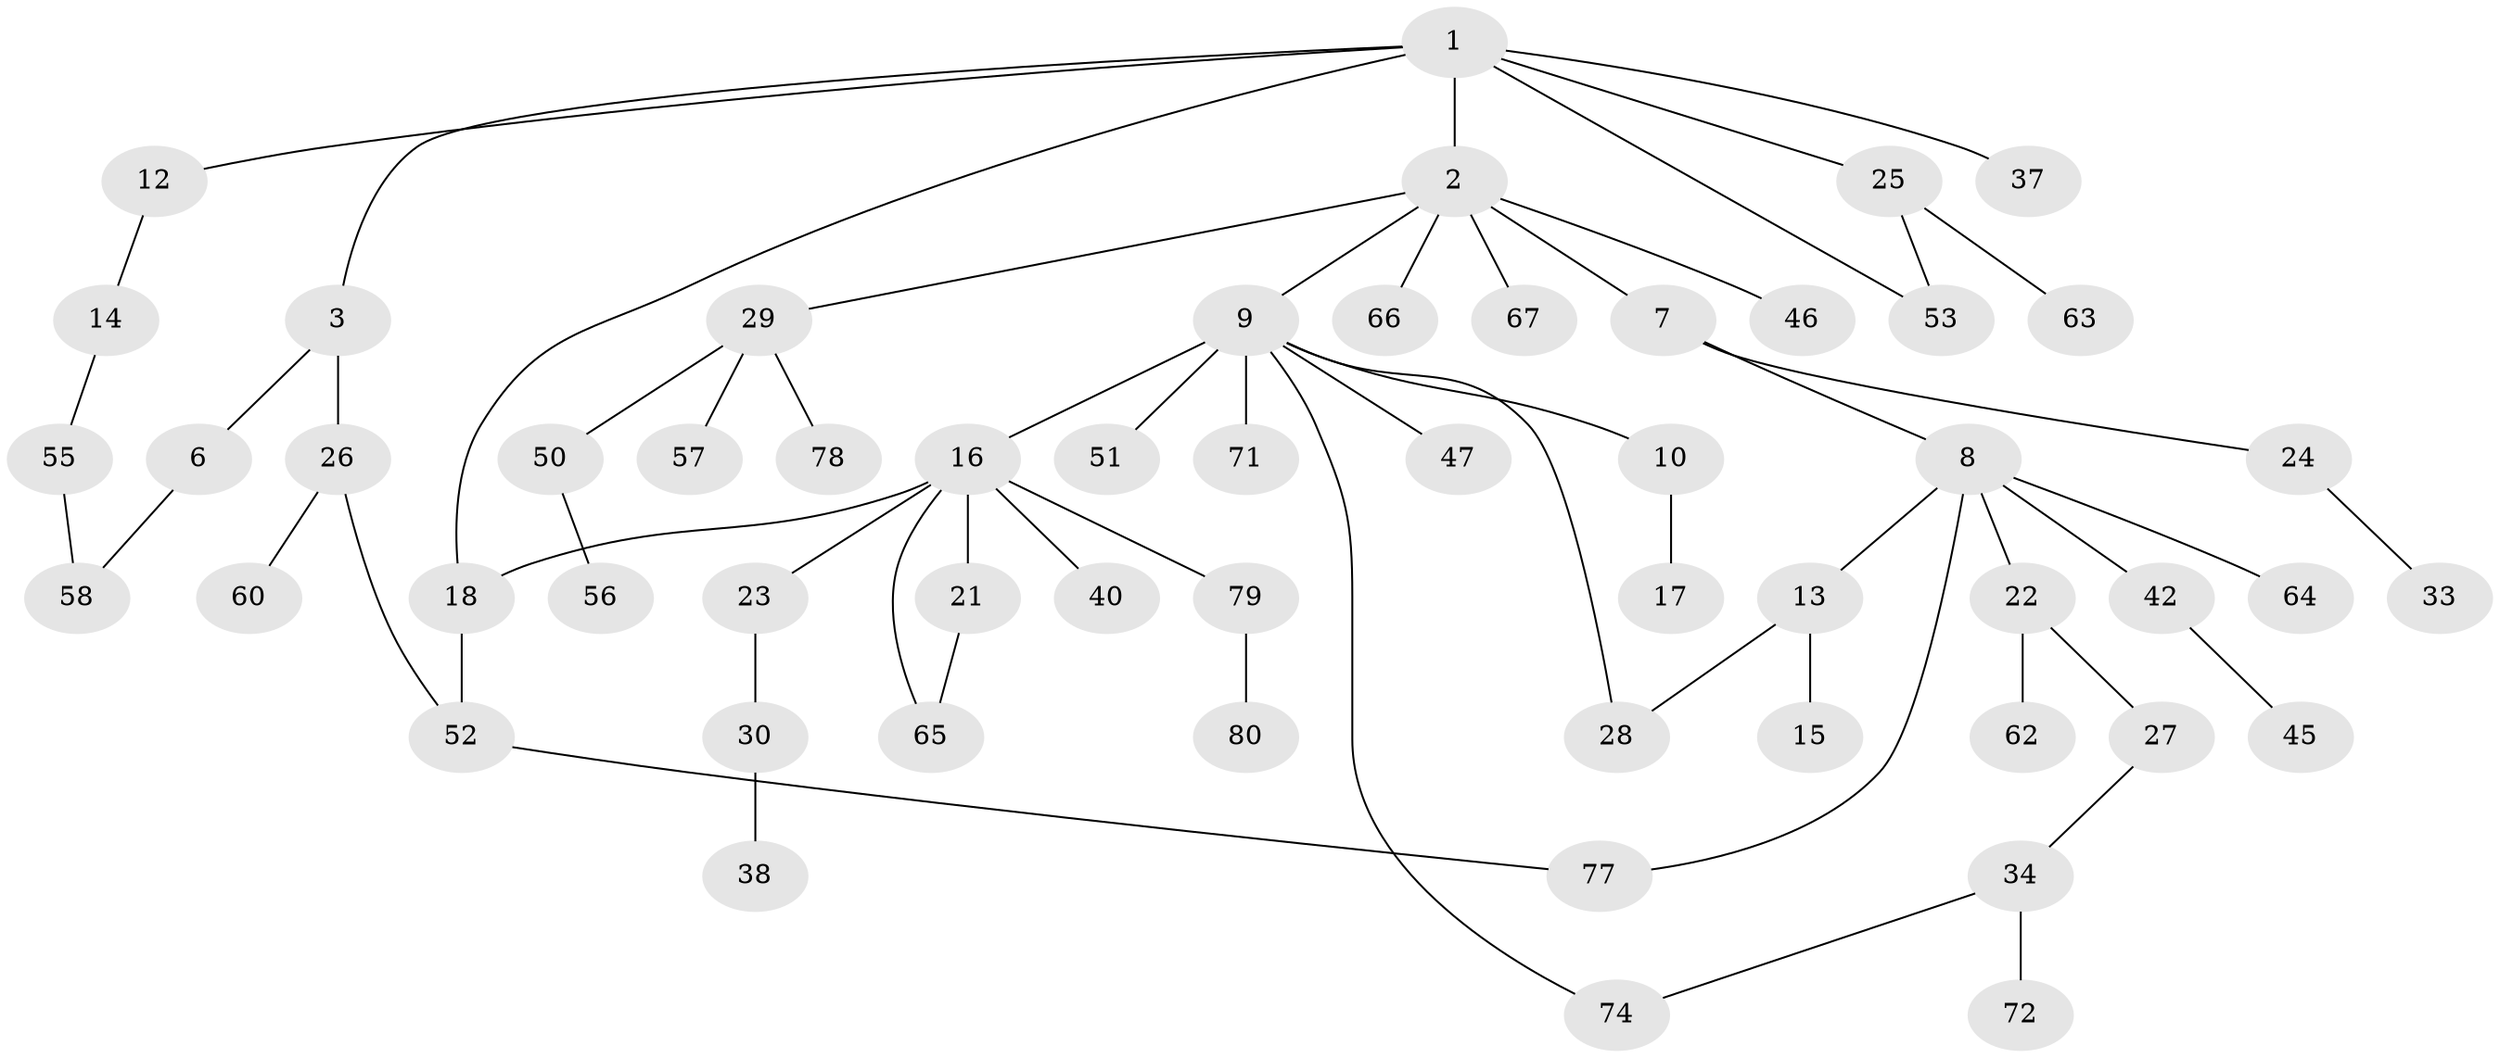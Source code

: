 // original degree distribution, {7: 0.0125, 5: 0.025, 2: 0.4125, 3: 0.1375, 4: 0.0625, 6: 0.025, 1: 0.325}
// Generated by graph-tools (version 1.1) at 2025/10/02/27/25 16:10:54]
// undirected, 56 vertices, 63 edges
graph export_dot {
graph [start="1"]
  node [color=gray90,style=filled];
  1 [super="+43"];
  2 [super="+5"];
  3 [super="+4"];
  6 [super="+32"];
  7;
  8 [super="+11"];
  9 [super="+44"];
  10 [super="+49"];
  12;
  13;
  14 [super="+35"];
  15 [super="+48"];
  16 [super="+19"];
  17;
  18 [super="+20"];
  21 [super="+39"];
  22 [super="+31"];
  23;
  24;
  25 [super="+61"];
  26 [super="+76"];
  27;
  28 [super="+54"];
  29 [super="+41"];
  30 [super="+36"];
  33 [super="+75"];
  34 [super="+69"];
  37 [super="+59"];
  38;
  40;
  42;
  45;
  46;
  47;
  50;
  51;
  52;
  53 [super="+70"];
  55;
  56;
  57;
  58 [super="+68"];
  60;
  62;
  63;
  64;
  65;
  66 [super="+73"];
  67;
  71;
  72;
  74;
  77;
  78;
  79;
  80;
  1 -- 2;
  1 -- 3;
  1 -- 12;
  1 -- 18;
  1 -- 25;
  1 -- 37;
  1 -- 53;
  2 -- 9;
  2 -- 29;
  2 -- 67;
  2 -- 66;
  2 -- 46;
  2 -- 7;
  3 -- 26;
  3 -- 6;
  6 -- 58;
  7 -- 8;
  7 -- 24;
  8 -- 42;
  8 -- 77;
  8 -- 64;
  8 -- 13;
  8 -- 22;
  9 -- 10;
  9 -- 16;
  9 -- 47;
  9 -- 74;
  9 -- 51;
  9 -- 71;
  9 -- 28;
  10 -- 17;
  12 -- 14;
  13 -- 15;
  13 -- 28;
  14 -- 55;
  16 -- 23;
  16 -- 40;
  16 -- 65;
  16 -- 21;
  16 -- 79;
  16 -- 18;
  18 -- 52;
  21 -- 65;
  22 -- 27;
  22 -- 62;
  23 -- 30;
  24 -- 33;
  25 -- 63;
  25 -- 53;
  26 -- 60;
  26 -- 52;
  27 -- 34;
  29 -- 50;
  29 -- 57;
  29 -- 78;
  30 -- 38;
  34 -- 72;
  34 -- 74;
  42 -- 45;
  50 -- 56;
  52 -- 77;
  55 -- 58;
  79 -- 80;
}
